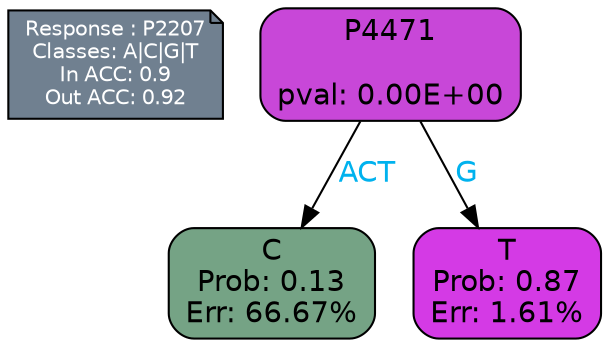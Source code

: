 digraph Tree {
node [shape=box, style="filled, rounded", color="black", fontname=helvetica] ;
graph [ranksep=equally, splines=polylines, bgcolor=transparent, dpi=600] ;
edge [fontname=helvetica] ;
LEGEND [label="Response : P2207
Classes: A|C|G|T
In ACC: 0.9
Out ACC: 0.92
",shape=note,align=left,style=filled,fillcolor="slategray",fontcolor="white",fontsize=10];1 [label="P4471

pval: 0.00E+00", fillcolor="#c847d8"] ;
2 [label="C
Prob: 0.13
Err: 66.67%", fillcolor="#75a385"] ;
3 [label="T
Prob: 0.87
Err: 1.61%", fillcolor="#d43ae5"] ;
1 -> 2 [label="ACT",fontcolor=deepskyblue2] ;
1 -> 3 [label="G",fontcolor=deepskyblue2] ;
{rank = same; 2;3;}{rank = same; LEGEND;1;}}
